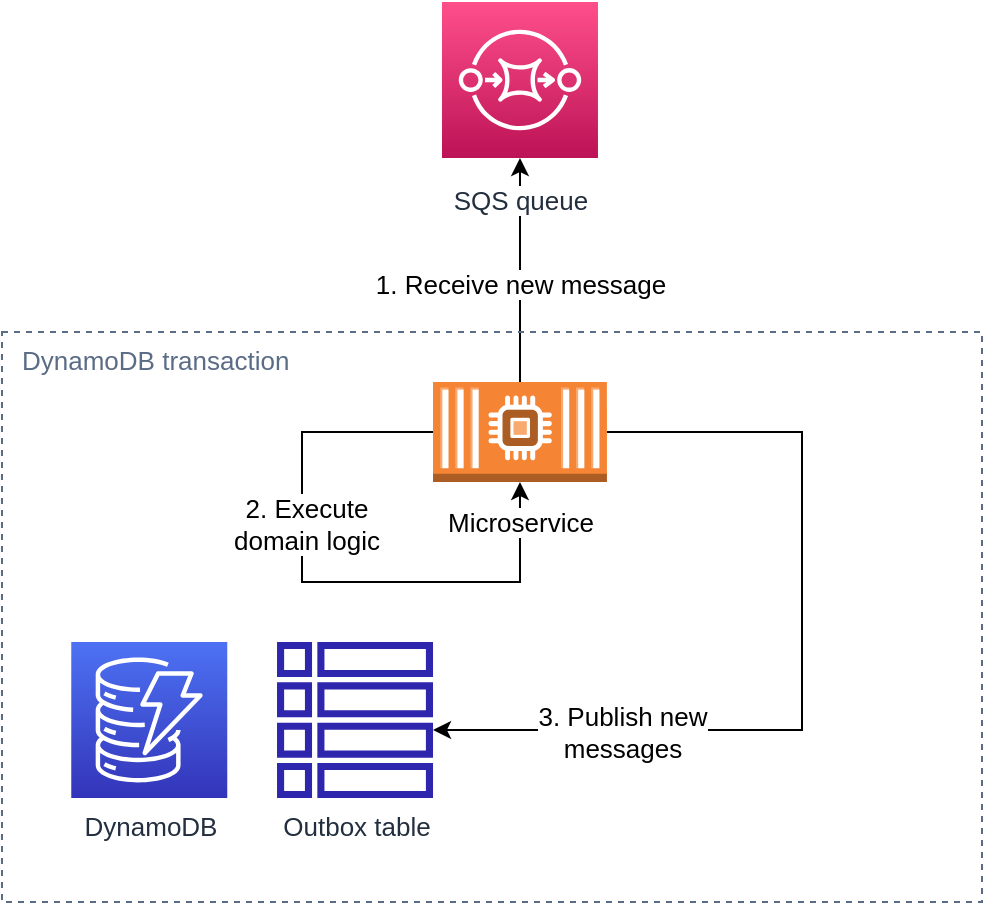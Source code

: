 <mxfile version="21.6.9" type="google">
  <diagram name="Page-1" id="j8gyJ469gVMiIQmluv2O">
    <mxGraphModel grid="1" page="1" gridSize="10" guides="1" tooltips="1" connect="1" arrows="1" fold="1" pageScale="1" pageWidth="850" pageHeight="1100" math="0" shadow="0">
      <root>
        <mxCell id="0" />
        <mxCell id="1" parent="0" />
        <mxCell id="Ho6LmtUpcL3kxW8yU0lt-14" style="edgeStyle=orthogonalEdgeStyle;rounded=0;orthogonalLoop=1;jettySize=auto;html=1;entryX=0.5;entryY=1;entryDx=0;entryDy=0;entryPerimeter=0;fontSize=13;" edge="1" parent="1" source="Ho6LmtUpcL3kxW8yU0lt-13" target="Ho6LmtUpcL3kxW8yU0lt-13">
          <mxGeometry relative="1" as="geometry">
            <Array as="points">
              <mxPoint x="340" y="245" />
              <mxPoint x="340" y="320" />
              <mxPoint x="449" y="320" />
            </Array>
          </mxGeometry>
        </mxCell>
        <mxCell id="Ho6LmtUpcL3kxW8yU0lt-15" value="2. Execute&lt;br style=&quot;font-size: 13px;&quot;&gt;domain logic" style="edgeLabel;html=1;align=center;verticalAlign=middle;resizable=0;points=[];fontSize=13;" connectable="0" vertex="1" parent="Ho6LmtUpcL3kxW8yU0lt-14">
          <mxGeometry x="-0.191" y="-1" relative="1" as="geometry">
            <mxPoint x="3" y="-10" as="offset" />
          </mxGeometry>
        </mxCell>
        <mxCell id="Ho6LmtUpcL3kxW8yU0lt-2" style="edgeStyle=orthogonalEdgeStyle;rounded=0;orthogonalLoop=1;jettySize=auto;html=1;fontSize=13;" edge="1" parent="1" source="Ho6LmtUpcL3kxW8yU0lt-13" target="Ho6LmtUpcL3kxW8yU0lt-8">
          <mxGeometry relative="1" as="geometry" />
        </mxCell>
        <mxCell id="Ho6LmtUpcL3kxW8yU0lt-3" value="1. Receive new message" style="edgeLabel;html=1;align=center;verticalAlign=middle;resizable=0;points=[];fontSize=13;" connectable="0" vertex="1" parent="Ho6LmtUpcL3kxW8yU0lt-2">
          <mxGeometry x="-0.24" y="1" relative="1" as="geometry">
            <mxPoint x="1" y="-7" as="offset" />
          </mxGeometry>
        </mxCell>
        <mxCell id="Ho6LmtUpcL3kxW8yU0lt-6" value="Outbox table" style="sketch=0;outlineConnect=0;fontColor=#232F3E;gradientColor=none;fillColor=#2E27AD;strokeColor=none;dashed=0;verticalLabelPosition=bottom;verticalAlign=top;align=center;html=1;fontSize=13;fontStyle=0;aspect=fixed;pointerEvents=1;shape=mxgraph.aws4.table;" vertex="1" parent="1">
          <mxGeometry x="327.51" y="350" width="78" height="78" as="geometry" />
        </mxCell>
        <mxCell id="Ho6LmtUpcL3kxW8yU0lt-7" value="DynamoDB" style="sketch=0;points=[[0,0,0],[0.25,0,0],[0.5,0,0],[0.75,0,0],[1,0,0],[0,1,0],[0.25,1,0],[0.5,1,0],[0.75,1,0],[1,1,0],[0,0.25,0],[0,0.5,0],[0,0.75,0],[1,0.25,0],[1,0.5,0],[1,0.75,0]];outlineConnect=0;fontColor=#232F3E;gradientColor=#4D72F3;gradientDirection=north;fillColor=#3334B9;strokeColor=#ffffff;dashed=0;verticalLabelPosition=bottom;verticalAlign=top;align=center;html=1;fontSize=13;fontStyle=0;aspect=fixed;shape=mxgraph.aws4.resourceIcon;resIcon=mxgraph.aws4.dynamodb;" vertex="1" parent="1">
          <mxGeometry x="224.63" y="350" width="78" height="78" as="geometry" />
        </mxCell>
        <mxCell id="Ho6LmtUpcL3kxW8yU0lt-8" value="&lt;span style=&quot;background-color: rgb(255, 255, 255); font-size: 13px;&quot;&gt;SQS queue&lt;/span&gt;" style="sketch=0;points=[[0,0,0],[0.25,0,0],[0.5,0,0],[0.75,0,0],[1,0,0],[0,1,0],[0.25,1,0],[0.5,1,0],[0.75,1,0],[1,1,0],[0,0.25,0],[0,0.5,0],[0,0.75,0],[1,0.25,0],[1,0.5,0],[1,0.75,0]];outlineConnect=0;fontColor=#232F3E;gradientColor=#FF4F8B;gradientDirection=north;fillColor=#BC1356;strokeColor=#ffffff;dashed=0;verticalLabelPosition=bottom;verticalAlign=top;align=center;html=1;fontSize=13;fontStyle=0;aspect=fixed;shape=mxgraph.aws4.resourceIcon;resIcon=mxgraph.aws4.sqs;spacingBottom=0;spacingTop=7;" vertex="1" parent="1">
          <mxGeometry x="409.99" y="30" width="78" height="78" as="geometry" />
        </mxCell>
        <mxCell id="Ho6LmtUpcL3kxW8yU0lt-11" style="edgeStyle=orthogonalEdgeStyle;rounded=0;orthogonalLoop=1;jettySize=auto;html=1;fontSize=13;exitX=1;exitY=0.5;exitDx=0;exitDy=0;exitPerimeter=0;" edge="1" parent="1" source="Ho6LmtUpcL3kxW8yU0lt-13">
          <mxGeometry relative="1" as="geometry">
            <Array as="points">
              <mxPoint x="590" y="245" />
              <mxPoint x="590" y="394" />
            </Array>
            <mxPoint x="492.47" y="220" as="sourcePoint" />
            <mxPoint x="405.51" y="394" as="targetPoint" />
          </mxGeometry>
        </mxCell>
        <mxCell id="Ho6LmtUpcL3kxW8yU0lt-12" value="3. Publish new&lt;br style=&quot;font-size: 13px;&quot;&gt;messages" style="edgeLabel;html=1;align=center;verticalAlign=middle;resizable=0;points=[];fontSize=13;" connectable="0" vertex="1" parent="Ho6LmtUpcL3kxW8yU0lt-11">
          <mxGeometry x="-0.154" relative="1" as="geometry">
            <mxPoint x="-90" y="65" as="offset" />
          </mxGeometry>
        </mxCell>
        <mxCell id="Ho6LmtUpcL3kxW8yU0lt-13" value="&lt;span style=&quot;background-color: rgb(255, 255, 255); font-size: 13px;&quot;&gt;Microservice&lt;/span&gt;" style="outlineConnect=0;dashed=0;verticalLabelPosition=bottom;verticalAlign=top;align=center;html=1;shape=mxgraph.aws3.ec2_compute_container_2;fillColor=#F58534;gradientColor=none;spacingTop=6;fontSize=13;" vertex="1" parent="1">
          <mxGeometry x="405.51" y="220" width="86.96" height="50" as="geometry" />
        </mxCell>
        <mxCell id="Ho6LmtUpcL3kxW8yU0lt-19" value="DynamoDB transaction" style="fillColor=none;strokeColor=#5A6C86;dashed=1;verticalAlign=top;fontStyle=0;fontColor=#5A6C86;whiteSpace=wrap;html=1;align=left;spacingLeft=8;fontSize=13;" vertex="1" parent="1">
          <mxGeometry x="190" y="195" width="490" height="285" as="geometry" />
        </mxCell>
      </root>
    </mxGraphModel>
  </diagram>
</mxfile>
